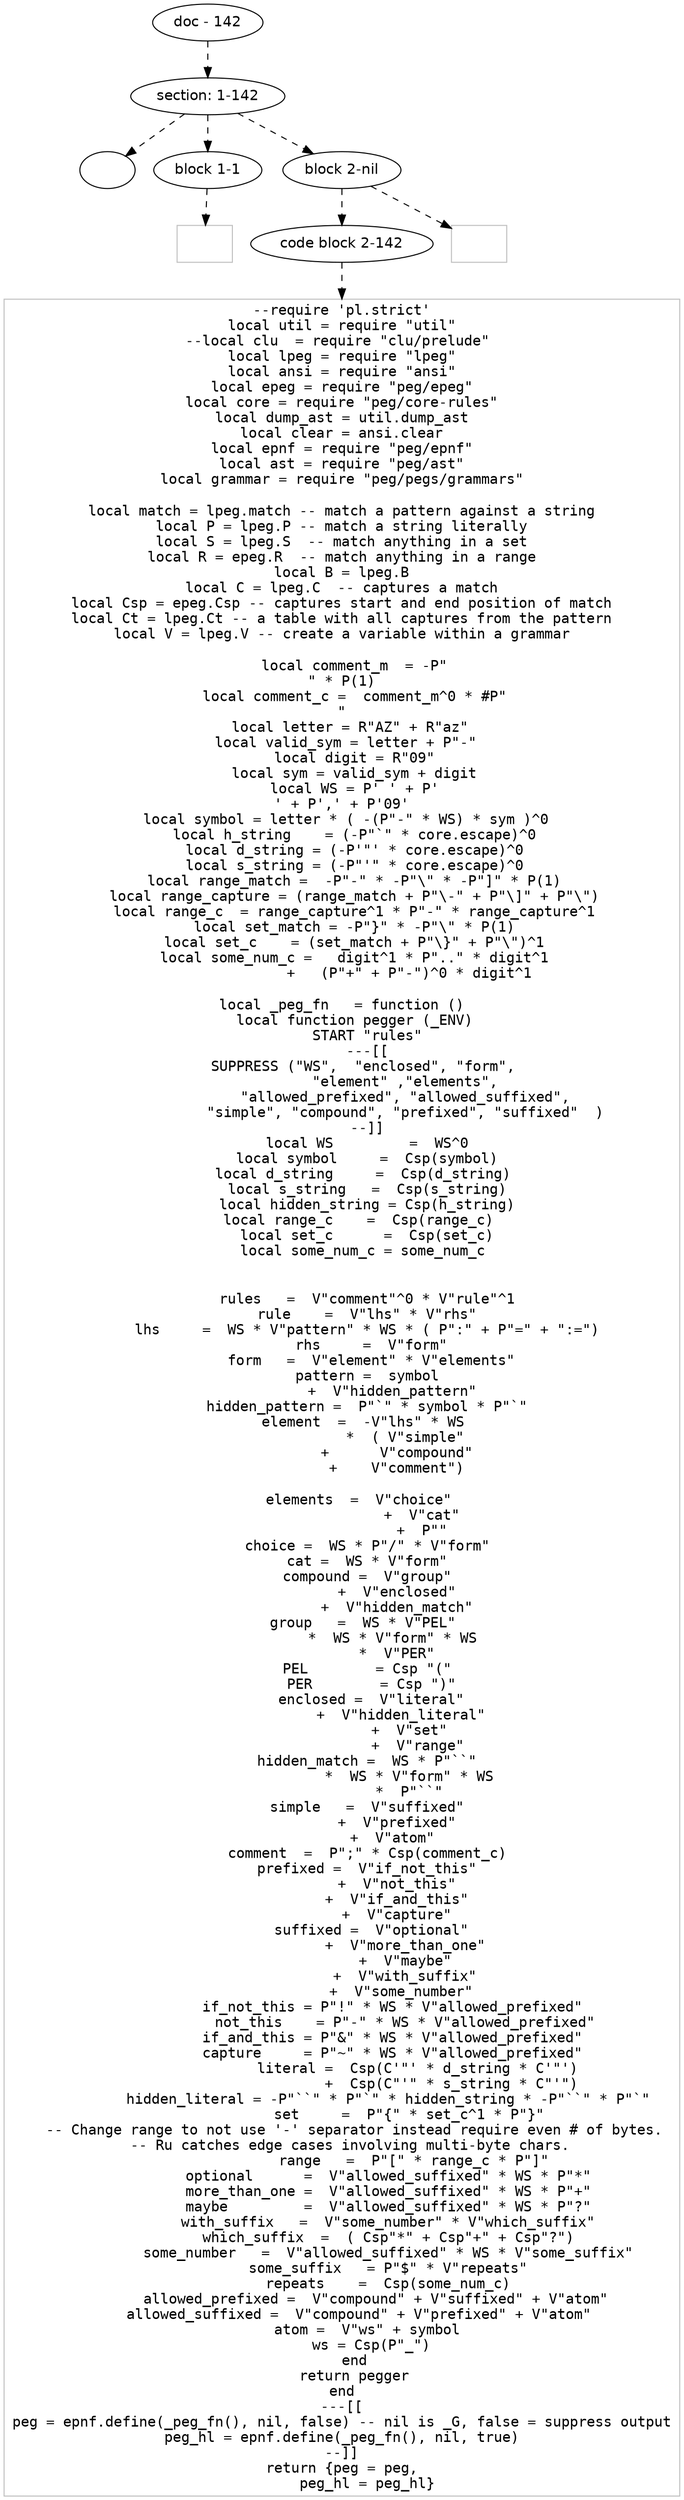 digraph hierarchy {

node [fontname=Helvetica]
edge [style=dashed]

doc_0 [label="doc - 142"]

doc_0 -> { section_1}
{rank=same; section_1}

section_1 [label="section: 1-142"]

section_1 -> { header_2 block_3 block_4}
{rank=same; header_2 block_3 block_4}

header_2 [label=""]
block_3 [label="block 1-1"]
block_4 [label="block 2-nil"]


block_3 -> leaf_5
leaf_5  [color=Gray,shape=rectangle,fontname=Inconsolata,label=""]block_4 -> { codeblock_6}
{rank=same; codeblock_6}

codeblock_6 [label="code block 2-142"]


codeblock_6 -> leaf_7
leaf_7  [color=Gray,shape=rectangle,fontname=Inconsolata,label="--require 'pl.strict'
local util = require \"util\"
--local clu  = require \"clu/prelude\" 
local lpeg = require \"lpeg\"
local ansi = require \"ansi\"
local epeg = require \"peg/epeg\"
local core = require \"peg/core-rules\"
local dump_ast = util.dump_ast
local clear = ansi.clear
local epnf = require \"peg/epnf\"
local ast = require \"peg/ast\"
local grammar = require \"peg/pegs/grammars\"

local match = lpeg.match -- match a pattern against a string
local P = lpeg.P -- match a string literally
local S = lpeg.S  -- match anything in a set
local R = epeg.R  -- match anything in a range
local B = lpeg.B
local C = lpeg.C  -- captures a match
local Csp = epeg.Csp -- captures start and end position of match
local Ct = lpeg.Ct -- a table with all captures from the pattern
local V = lpeg.V -- create a variable within a grammar

   local comment_m  = -P\"\n\" * P(1)
   local comment_c =  comment_m^0 * #P\"\n\"
   local letter = R\"AZ\" + R\"az\" 
   local valid_sym = letter + P\"-\"  
   local digit = R\"09\"
   local sym = valid_sym + digit
   local WS = P' ' + P'\n' + P',' + P'\09'
   local symbol = letter * ( -(P\"-\" * WS) * sym )^0  
   local h_string    = (-P\"`\" * core.escape)^0
   local d_string = (-P'\"' * core.escape)^0
   local s_string = (-P\"'\" * core.escape)^0
   local range_match =  -P\"-\" * -P\"\\\" * -P\"]\" * P(1)
   local range_capture = (range_match + P\"\\-\" + P\"\\]\" + P\"\\\")
   local range_c  = range_capture^1 * P\"-\" * range_capture^1
   local set_match = -P\"}\" * -P\"\\\" * P(1)
   local set_c    = (set_match + P\"\\}\" + P\"\\\")^1
   local some_num_c =   digit^1 * P\"..\" * digit^1
                +   (P\"+\" + P\"-\")^0 * digit^1

local _peg_fn   = function ()
   local function pegger (_ENV)
      START \"rules\"
      ---[[
      SUPPRESS (\"WS\",  \"enclosed\", \"form\", 
               \"element\" ,\"elements\",
               \"allowed_prefixed\", \"allowed_suffixed\",
               \"simple\", \"compound\", \"prefixed\", \"suffixed\"  )
      --]]
      local WS         =  WS^0
      local symbol     =  Csp(symbol)
      local d_string     =  Csp(d_string) 
      local s_string   =  Csp(s_string)
      local hidden_string = Csp(h_string)
      local range_c    =  Csp(range_c)  
      local set_c      =  Csp(set_c)
      local some_num_c = some_num_c 


      rules   =  V\"comment\"^0 * V\"rule\"^1
      rule    =  V\"lhs\" * V\"rhs\"
      lhs     =  WS * V\"pattern\" * WS * ( P\":\" + P\"=\" + \":=\")
       rhs     =  V\"form\"
       form   =  V\"element\" * V\"elements\"
      pattern =  symbol
            +  V\"hidden_pattern\"
      hidden_pattern =  P\"`\" * symbol * P\"`\"
      element  =  -V\"lhs\" * WS 
               *  ( V\"simple\"
             +      V\"compound\"
             +    V\"comment\")

      elements  =  V\"choice\"  
                   +  V\"cat\"
                   +  P\"\"
      choice =  WS * P\"/\" * V\"form\"
      cat =  WS * V\"form\"
      compound =  V\"group\"
             +  V\"enclosed\"
             +  V\"hidden_match\"
      group   =  WS * V\"PEL\" 
             *  WS * V\"form\" * WS 
             *  V\"PER\"
      PEL        = Csp \"(\"
       PER        = Csp \")\"
       enclosed =  V\"literal\"
              +  V\"hidden_literal\"
                +  V\"set\"
                  +  V\"range\"
      hidden_match =  WS * P\"``\"
                *  WS * V\"form\" * WS
                *  P\"``\"
      simple   =  V\"suffixed\"
             +  V\"prefixed\"
             +  V\"atom\" 
      comment  =  P\";\" * Csp(comment_c)
      prefixed =  V\"if_not_this\"
             +  V\"not_this\"
             +  V\"if_and_this\"
             +  V\"capture\"
       suffixed =  V\"optional\"
               +  V\"more_than_one\"
               +  V\"maybe\"
               +  V\"with_suffix\"
              +  V\"some_number\"
            if_not_this = P\"!\" * WS * V\"allowed_prefixed\"
               not_this    = P\"-\" * WS * V\"allowed_prefixed\"
            if_and_this = P\"&\" * WS * V\"allowed_prefixed\"
            capture     = P\"~\" * WS * V\"allowed_prefixed\"
                  literal =  Csp(C'\"' * d_string * C'\"')
                          +  Csp(C\"'\" * s_string * C\"'\")
           hidden_literal = -P\"``\" * P\"`\" * hidden_string * -P\"``\" * P\"`\"
                  set     =  P\"{\" * set_c^1 * P\"}\"  
   -- Change range to not use '-' separator instead require even # of bytes.
   -- Ru catches edge cases involving multi-byte chars. 
                  range   =  P\"[\" * range_c * P\"]\" 
           optional      =  V\"allowed_suffixed\" * WS * P\"*\"
           more_than_one =  V\"allowed_suffixed\" * WS * P\"+\"
           maybe         =  V\"allowed_suffixed\" * WS * P\"?\"
           with_suffix   =  V\"some_number\" * V\"which_suffix\"
           which_suffix  =  ( Csp\"*\" + Csp\"+\" + Csp\"?\")
           some_number   =  V\"allowed_suffixed\" * WS * V\"some_suffix\"
           some_suffix   = P\"$\" * V\"repeats\"
           repeats    =  Csp(some_num_c)
        allowed_prefixed =  V\"compound\" + V\"suffixed\" + V\"atom\"
        allowed_suffixed =  V\"compound\" + V\"prefixed\" + V\"atom\"    
       atom =  V\"ws\" + symbol 
       ws = Csp(P\"_\")
   end
   return pegger
end
---[[
peg = epnf.define(_peg_fn(), nil, false) -- nil is _G, false = suppress output
peg_hl = epnf.define(_peg_fn(), nil, true)
--]]
return {peg = peg,
      peg_hl = peg_hl}
"]
block_4 -> leaf_8
leaf_8  [color=Gray,shape=rectangle,fontname=Inconsolata,label="
"]
}
